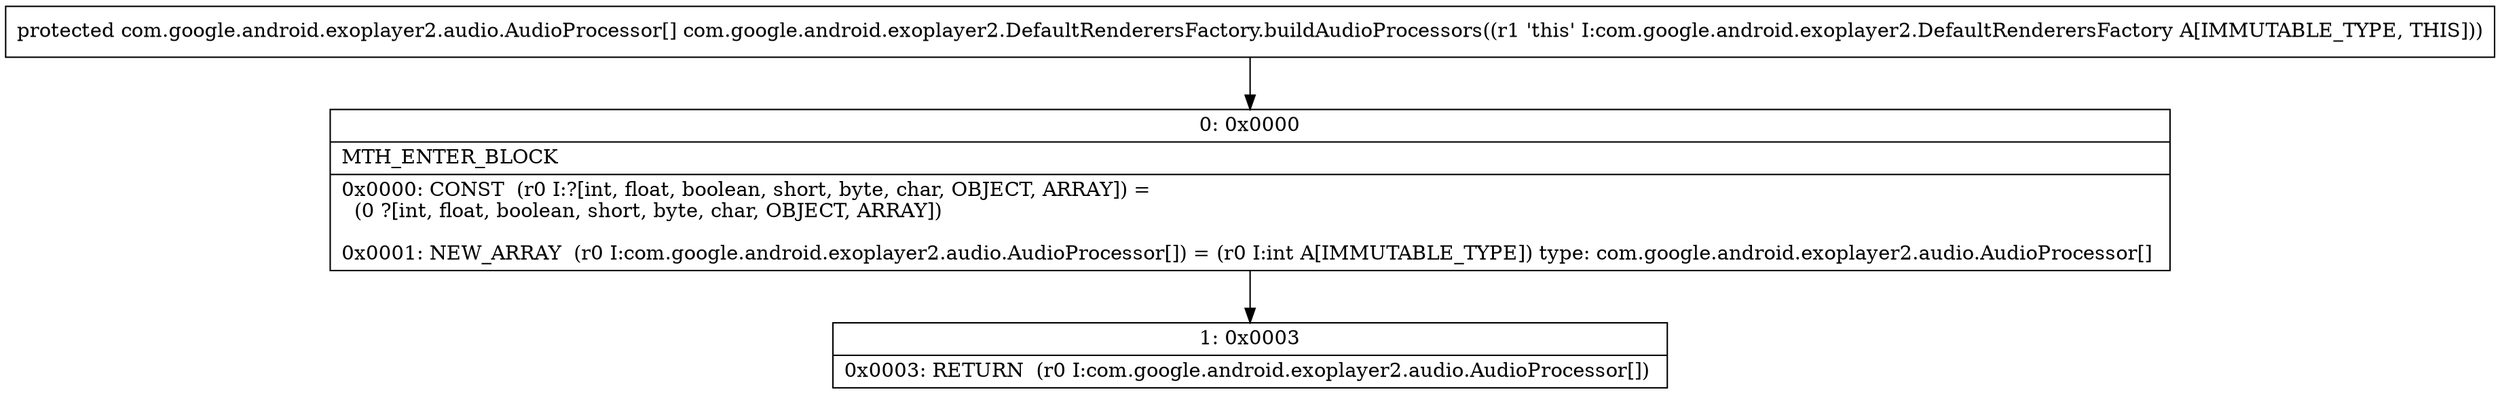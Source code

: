 digraph "CFG forcom.google.android.exoplayer2.DefaultRenderersFactory.buildAudioProcessors()[Lcom\/google\/android\/exoplayer2\/audio\/AudioProcessor;" {
Node_0 [shape=record,label="{0\:\ 0x0000|MTH_ENTER_BLOCK\l|0x0000: CONST  (r0 I:?[int, float, boolean, short, byte, char, OBJECT, ARRAY]) = \l  (0 ?[int, float, boolean, short, byte, char, OBJECT, ARRAY])\l \l0x0001: NEW_ARRAY  (r0 I:com.google.android.exoplayer2.audio.AudioProcessor[]) = (r0 I:int A[IMMUTABLE_TYPE]) type: com.google.android.exoplayer2.audio.AudioProcessor[] \l}"];
Node_1 [shape=record,label="{1\:\ 0x0003|0x0003: RETURN  (r0 I:com.google.android.exoplayer2.audio.AudioProcessor[]) \l}"];
MethodNode[shape=record,label="{protected com.google.android.exoplayer2.audio.AudioProcessor[] com.google.android.exoplayer2.DefaultRenderersFactory.buildAudioProcessors((r1 'this' I:com.google.android.exoplayer2.DefaultRenderersFactory A[IMMUTABLE_TYPE, THIS])) }"];
MethodNode -> Node_0;
Node_0 -> Node_1;
}

